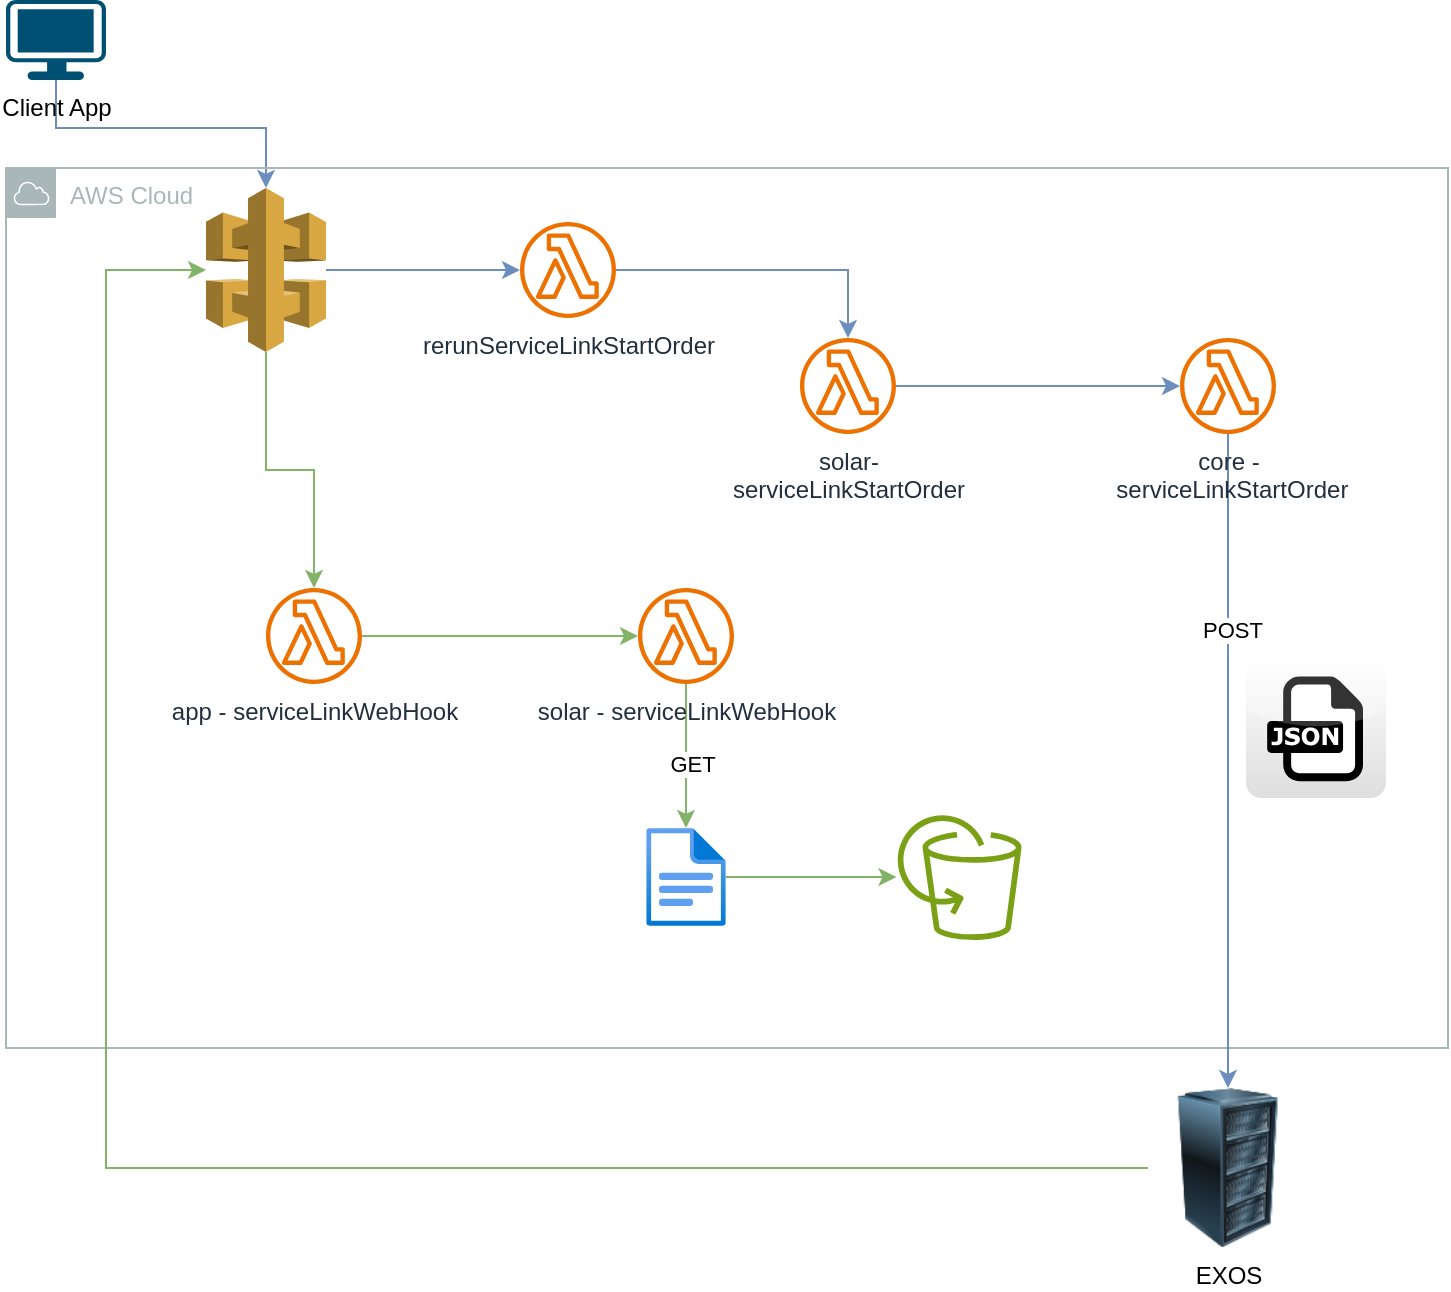 <mxfile version="22.1.16" type="github">
  <diagram name="Página-1" id="w0aGWRTjO0ngxm0BI9Ul">
    <mxGraphModel dx="1242" dy="827" grid="1" gridSize="10" guides="1" tooltips="1" connect="1" arrows="1" fold="1" page="1" pageScale="1" pageWidth="827" pageHeight="1169" math="0" shadow="0">
      <root>
        <mxCell id="0" />
        <mxCell id="1" parent="0" />
        <mxCell id="KNmCwUFWDGKhglCXric5-11" style="edgeStyle=orthogonalEdgeStyle;rounded=0;orthogonalLoop=1;jettySize=auto;html=1;fillColor=#dae8fc;strokeColor=#6c8ebf;" parent="1" source="KNmCwUFWDGKhglCXric5-2" target="KNmCwUFWDGKhglCXric5-9" edge="1">
          <mxGeometry relative="1" as="geometry" />
        </mxCell>
        <mxCell id="KNmCwUFWDGKhglCXric5-2" value="rerunServiceLinkStartOrder&lt;br&gt;" style="sketch=0;outlineConnect=0;fontColor=#232F3E;gradientColor=none;fillColor=#ED7100;strokeColor=none;dashed=0;verticalLabelPosition=bottom;verticalAlign=top;align=center;html=1;fontSize=12;fontStyle=0;aspect=fixed;pointerEvents=1;shape=mxgraph.aws4.lambda_function;" parent="1" vertex="1">
          <mxGeometry x="307" y="367" width="48" height="48" as="geometry" />
        </mxCell>
        <mxCell id="gCgdz85OEig3UQw0tWUC-1" style="edgeStyle=orthogonalEdgeStyle;rounded=0;orthogonalLoop=1;jettySize=auto;html=1;fillColor=#dae8fc;strokeColor=#6c8ebf;" edge="1" parent="1" source="KNmCwUFWDGKhglCXric5-7" target="gCgdz85OEig3UQw0tWUC-6">
          <mxGeometry relative="1" as="geometry">
            <Array as="points">
              <mxPoint x="75" y="320" />
              <mxPoint x="180" y="320" />
            </Array>
          </mxGeometry>
        </mxCell>
        <mxCell id="KNmCwUFWDGKhglCXric5-7" value="Client App&lt;br&gt;" style="points=[[0.03,0.03,0],[0.5,0,0],[0.97,0.03,0],[1,0.4,0],[0.97,0.745,0],[0.5,1,0],[0.03,0.745,0],[0,0.4,0]];verticalLabelPosition=bottom;sketch=0;html=1;verticalAlign=top;aspect=fixed;align=center;pointerEvents=1;shape=mxgraph.cisco19.workstation;fillColor=#005073;strokeColor=none;" parent="1" vertex="1">
          <mxGeometry x="50" y="256" width="50" height="40" as="geometry" />
        </mxCell>
        <mxCell id="gCgdz85OEig3UQw0tWUC-2" value="AWS Cloud" style="sketch=0;outlineConnect=0;gradientColor=none;html=1;whiteSpace=wrap;fontSize=12;fontStyle=0;shape=mxgraph.aws4.group;grIcon=mxgraph.aws4.group_aws_cloud;strokeColor=#AAB7B8;fillColor=none;verticalAlign=top;align=left;spacingLeft=30;fontColor=#AAB7B8;dashed=0;" vertex="1" parent="1">
          <mxGeometry x="50" y="340" width="721" height="440" as="geometry" />
        </mxCell>
        <mxCell id="KNmCwUFWDGKhglCXric5-12" style="edgeStyle=orthogonalEdgeStyle;rounded=0;orthogonalLoop=1;jettySize=auto;html=1;fillColor=#dae8fc;strokeColor=#6c8ebf;" parent="1" source="KNmCwUFWDGKhglCXric5-9" target="KNmCwUFWDGKhglCXric5-10" edge="1">
          <mxGeometry relative="1" as="geometry" />
        </mxCell>
        <mxCell id="KNmCwUFWDGKhglCXric5-9" value="solar-&lt;br&gt;serviceLinkStartOrder" style="sketch=0;outlineConnect=0;fontColor=#232F3E;gradientColor=none;fillColor=#ED7100;strokeColor=none;dashed=0;verticalLabelPosition=bottom;verticalAlign=top;align=center;html=1;fontSize=12;fontStyle=0;aspect=fixed;pointerEvents=1;shape=mxgraph.aws4.lambda_function;" parent="1" vertex="1">
          <mxGeometry x="447" y="425" width="48" height="48" as="geometry" />
        </mxCell>
        <mxCell id="gCgdz85OEig3UQw0tWUC-5" style="edgeStyle=orthogonalEdgeStyle;rounded=0;orthogonalLoop=1;jettySize=auto;html=1;entryX=0.5;entryY=0;entryDx=0;entryDy=0;fillColor=#dae8fc;strokeColor=#6c8ebf;" edge="1" parent="1" source="KNmCwUFWDGKhglCXric5-10" target="gCgdz85OEig3UQw0tWUC-4">
          <mxGeometry relative="1" as="geometry" />
        </mxCell>
        <mxCell id="gCgdz85OEig3UQw0tWUC-10" value="POST" style="edgeLabel;html=1;align=center;verticalAlign=middle;resizable=0;points=[];" vertex="1" connectable="0" parent="gCgdz85OEig3UQw0tWUC-5">
          <mxGeometry x="-0.405" y="2" relative="1" as="geometry">
            <mxPoint as="offset" />
          </mxGeometry>
        </mxCell>
        <mxCell id="KNmCwUFWDGKhglCXric5-10" value="core -&lt;br&gt;&amp;nbsp;serviceLinkStartOrder" style="sketch=0;outlineConnect=0;fontColor=#232F3E;gradientColor=none;fillColor=#ED7100;strokeColor=none;dashed=0;verticalLabelPosition=bottom;verticalAlign=top;align=center;html=1;fontSize=12;fontStyle=0;aspect=fixed;pointerEvents=1;shape=mxgraph.aws4.lambda_function;" parent="1" vertex="1">
          <mxGeometry x="637" y="425" width="48" height="48" as="geometry" />
        </mxCell>
        <mxCell id="gCgdz85OEig3UQw0tWUC-3" value="" style="dashed=0;outlineConnect=0;html=1;align=center;labelPosition=center;verticalLabelPosition=bottom;verticalAlign=top;shape=mxgraph.webicons.json;gradientColor=#DFDEDE" vertex="1" parent="1">
          <mxGeometry x="670" y="585" width="70" height="70" as="geometry" />
        </mxCell>
        <mxCell id="gCgdz85OEig3UQw0tWUC-23" style="edgeStyle=orthogonalEdgeStyle;rounded=0;orthogonalLoop=1;jettySize=auto;html=1;fillColor=#d5e8d4;strokeColor=#82b366;" edge="1" parent="1" source="gCgdz85OEig3UQw0tWUC-4" target="gCgdz85OEig3UQw0tWUC-6">
          <mxGeometry relative="1" as="geometry">
            <Array as="points">
              <mxPoint x="100" y="840" />
              <mxPoint x="100" y="391" />
            </Array>
          </mxGeometry>
        </mxCell>
        <mxCell id="gCgdz85OEig3UQw0tWUC-4" value="EXOS&lt;br&gt;" style="image;html=1;image=img/lib/clip_art/computers/Server_Rack_128x128.png" vertex="1" parent="1">
          <mxGeometry x="621" y="800" width="80" height="80" as="geometry" />
        </mxCell>
        <mxCell id="gCgdz85OEig3UQw0tWUC-7" style="edgeStyle=orthogonalEdgeStyle;rounded=0;orthogonalLoop=1;jettySize=auto;html=1;fillColor=#dae8fc;strokeColor=#6c8ebf;" edge="1" parent="1" source="gCgdz85OEig3UQw0tWUC-6" target="KNmCwUFWDGKhglCXric5-2">
          <mxGeometry relative="1" as="geometry" />
        </mxCell>
        <mxCell id="gCgdz85OEig3UQw0tWUC-13" style="edgeStyle=orthogonalEdgeStyle;rounded=0;orthogonalLoop=1;jettySize=auto;html=1;fillColor=#d5e8d4;strokeColor=#82b366;" edge="1" parent="1" source="gCgdz85OEig3UQw0tWUC-6" target="gCgdz85OEig3UQw0tWUC-12">
          <mxGeometry relative="1" as="geometry" />
        </mxCell>
        <mxCell id="gCgdz85OEig3UQw0tWUC-6" value="" style="outlineConnect=0;dashed=0;verticalLabelPosition=bottom;verticalAlign=top;align=center;html=1;shape=mxgraph.aws3.api_gateway;fillColor=#D9A741;gradientColor=none;" vertex="1" parent="1">
          <mxGeometry x="150" y="350" width="60" height="82" as="geometry" />
        </mxCell>
        <mxCell id="gCgdz85OEig3UQw0tWUC-17" style="edgeStyle=orthogonalEdgeStyle;rounded=0;orthogonalLoop=1;jettySize=auto;html=1;fillColor=#d5e8d4;strokeColor=#82b366;" edge="1" parent="1" source="gCgdz85OEig3UQw0tWUC-12" target="gCgdz85OEig3UQw0tWUC-16">
          <mxGeometry relative="1" as="geometry" />
        </mxCell>
        <mxCell id="gCgdz85OEig3UQw0tWUC-12" value="app - serviceLinkWebHook" style="sketch=0;outlineConnect=0;fontColor=#232F3E;gradientColor=none;fillColor=#ED7100;strokeColor=none;dashed=0;verticalLabelPosition=bottom;verticalAlign=top;align=center;html=1;fontSize=12;fontStyle=0;aspect=fixed;pointerEvents=1;shape=mxgraph.aws4.lambda_function;" vertex="1" parent="1">
          <mxGeometry x="180" y="550" width="48" height="48" as="geometry" />
        </mxCell>
        <mxCell id="gCgdz85OEig3UQw0tWUC-19" style="edgeStyle=orthogonalEdgeStyle;rounded=0;orthogonalLoop=1;jettySize=auto;html=1;fillColor=#d5e8d4;strokeColor=#82b366;" edge="1" parent="1" source="gCgdz85OEig3UQw0tWUC-16" target="gCgdz85OEig3UQw0tWUC-18">
          <mxGeometry relative="1" as="geometry" />
        </mxCell>
        <mxCell id="gCgdz85OEig3UQw0tWUC-24" value="GET" style="edgeLabel;html=1;align=center;verticalAlign=middle;resizable=0;points=[];" vertex="1" connectable="0" parent="gCgdz85OEig3UQw0tWUC-19">
          <mxGeometry x="0.111" y="3" relative="1" as="geometry">
            <mxPoint as="offset" />
          </mxGeometry>
        </mxCell>
        <mxCell id="gCgdz85OEig3UQw0tWUC-16" value="solar - serviceLinkWebHook" style="sketch=0;outlineConnect=0;fontColor=#232F3E;gradientColor=none;fillColor=#ED7100;strokeColor=none;dashed=0;verticalLabelPosition=bottom;verticalAlign=top;align=center;html=1;fontSize=12;fontStyle=0;aspect=fixed;pointerEvents=1;shape=mxgraph.aws4.lambda_function;" vertex="1" parent="1">
          <mxGeometry x="366" y="550" width="48" height="48" as="geometry" />
        </mxCell>
        <mxCell id="gCgdz85OEig3UQw0tWUC-21" style="edgeStyle=orthogonalEdgeStyle;rounded=0;orthogonalLoop=1;jettySize=auto;html=1;fillColor=#d5e8d4;strokeColor=#82b366;" edge="1" parent="1" source="gCgdz85OEig3UQw0tWUC-18" target="gCgdz85OEig3UQw0tWUC-20">
          <mxGeometry relative="1" as="geometry" />
        </mxCell>
        <mxCell id="gCgdz85OEig3UQw0tWUC-18" value="" style="image;aspect=fixed;html=1;points=[];align=center;fontSize=12;image=img/lib/azure2/general/File.svg;" vertex="1" parent="1">
          <mxGeometry x="370.12" y="670" width="39.77" height="49" as="geometry" />
        </mxCell>
        <mxCell id="gCgdz85OEig3UQw0tWUC-20" value="" style="sketch=0;outlineConnect=0;fontColor=#232F3E;gradientColor=none;fillColor=#7AA116;strokeColor=none;dashed=0;verticalLabelPosition=bottom;verticalAlign=top;align=center;html=1;fontSize=12;fontStyle=0;aspect=fixed;pointerEvents=1;shape=mxgraph.aws4.backup_aws_backup_support_for_amazon_s3;" vertex="1" parent="1">
          <mxGeometry x="495" y="663" width="63" height="63" as="geometry" />
        </mxCell>
      </root>
    </mxGraphModel>
  </diagram>
</mxfile>
